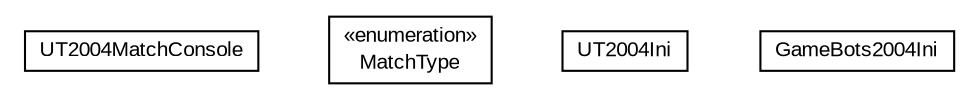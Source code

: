 #!/usr/local/bin/dot
#
# Class diagram 
# Generated by UMLGraph version 5.1 (http://www.umlgraph.org/)
#

digraph G {
	edge [fontname="arial",fontsize=10,labelfontname="arial",labelfontsize=10];
	node [fontname="arial",fontsize=10,shape=plaintext];
	nodesep=0.25;
	ranksep=0.5;
	// cz.cuni.amis.pogamut.ut2004.tournament.UT2004MatchConsole
	c232 [label=<<table title="cz.cuni.amis.pogamut.ut2004.tournament.UT2004MatchConsole" border="0" cellborder="1" cellspacing="0" cellpadding="2" port="p" href="./UT2004MatchConsole.html">
		<tr><td><table border="0" cellspacing="0" cellpadding="1">
<tr><td align="center" balign="center"> UT2004MatchConsole </td></tr>
		</table></td></tr>
		</table>>, fontname="arial", fontcolor="black", fontsize=10.0];
	// cz.cuni.amis.pogamut.ut2004.tournament.UT2004MatchConsole.MatchType
	c233 [label=<<table title="cz.cuni.amis.pogamut.ut2004.tournament.UT2004MatchConsole.MatchType" border="0" cellborder="1" cellspacing="0" cellpadding="2" port="p" href="./UT2004MatchConsole.MatchType.html">
		<tr><td><table border="0" cellspacing="0" cellpadding="1">
<tr><td align="center" balign="center"> &#171;enumeration&#187; </td></tr>
<tr><td align="center" balign="center"> MatchType </td></tr>
		</table></td></tr>
		</table>>, fontname="arial", fontcolor="black", fontsize=10.0];
	// cz.cuni.amis.pogamut.ut2004.tournament.UT2004Ini
	c234 [label=<<table title="cz.cuni.amis.pogamut.ut2004.tournament.UT2004Ini" border="0" cellborder="1" cellspacing="0" cellpadding="2" port="p" href="./UT2004Ini.html">
		<tr><td><table border="0" cellspacing="0" cellpadding="1">
<tr><td align="center" balign="center"> UT2004Ini </td></tr>
		</table></td></tr>
		</table>>, fontname="arial", fontcolor="black", fontsize=10.0];
	// cz.cuni.amis.pogamut.ut2004.tournament.GameBots2004Ini
	c235 [label=<<table title="cz.cuni.amis.pogamut.ut2004.tournament.GameBots2004Ini" border="0" cellborder="1" cellspacing="0" cellpadding="2" port="p" href="./GameBots2004Ini.html">
		<tr><td><table border="0" cellspacing="0" cellpadding="1">
<tr><td align="center" balign="center"> GameBots2004Ini </td></tr>
		</table></td></tr>
		</table>>, fontname="arial", fontcolor="black", fontsize=10.0];
}

